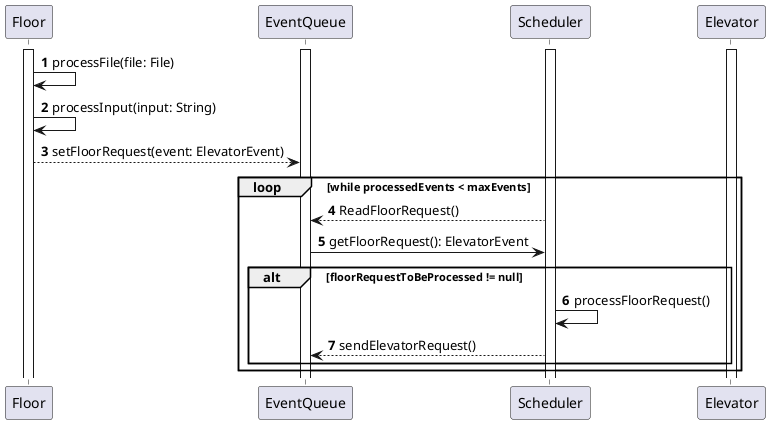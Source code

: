 @startuml
'https://plantuml.com/sequence-diagram

autonumber

activate Floor
activate EventQueue
activate Scheduler
activate Elevator
Floor -> Floor: processFile(file: File)
Floor -> Floor: processInput(input: String)
Floor --> EventQueue: setFloorRequest(event: ElevatorEvent)

loop while processedEvents < maxEvents
    Scheduler --> EventQueue: ReadFloorRequest()
    EventQueue -> Scheduler: getFloorRequest(): ElevatorEvent
    alt floorRequestToBeProcessed != null
        Scheduler -> Scheduler: processFloorRequest()
        Scheduler --> EventQueue: sendElevatorRequest()
    end
end

@enduml